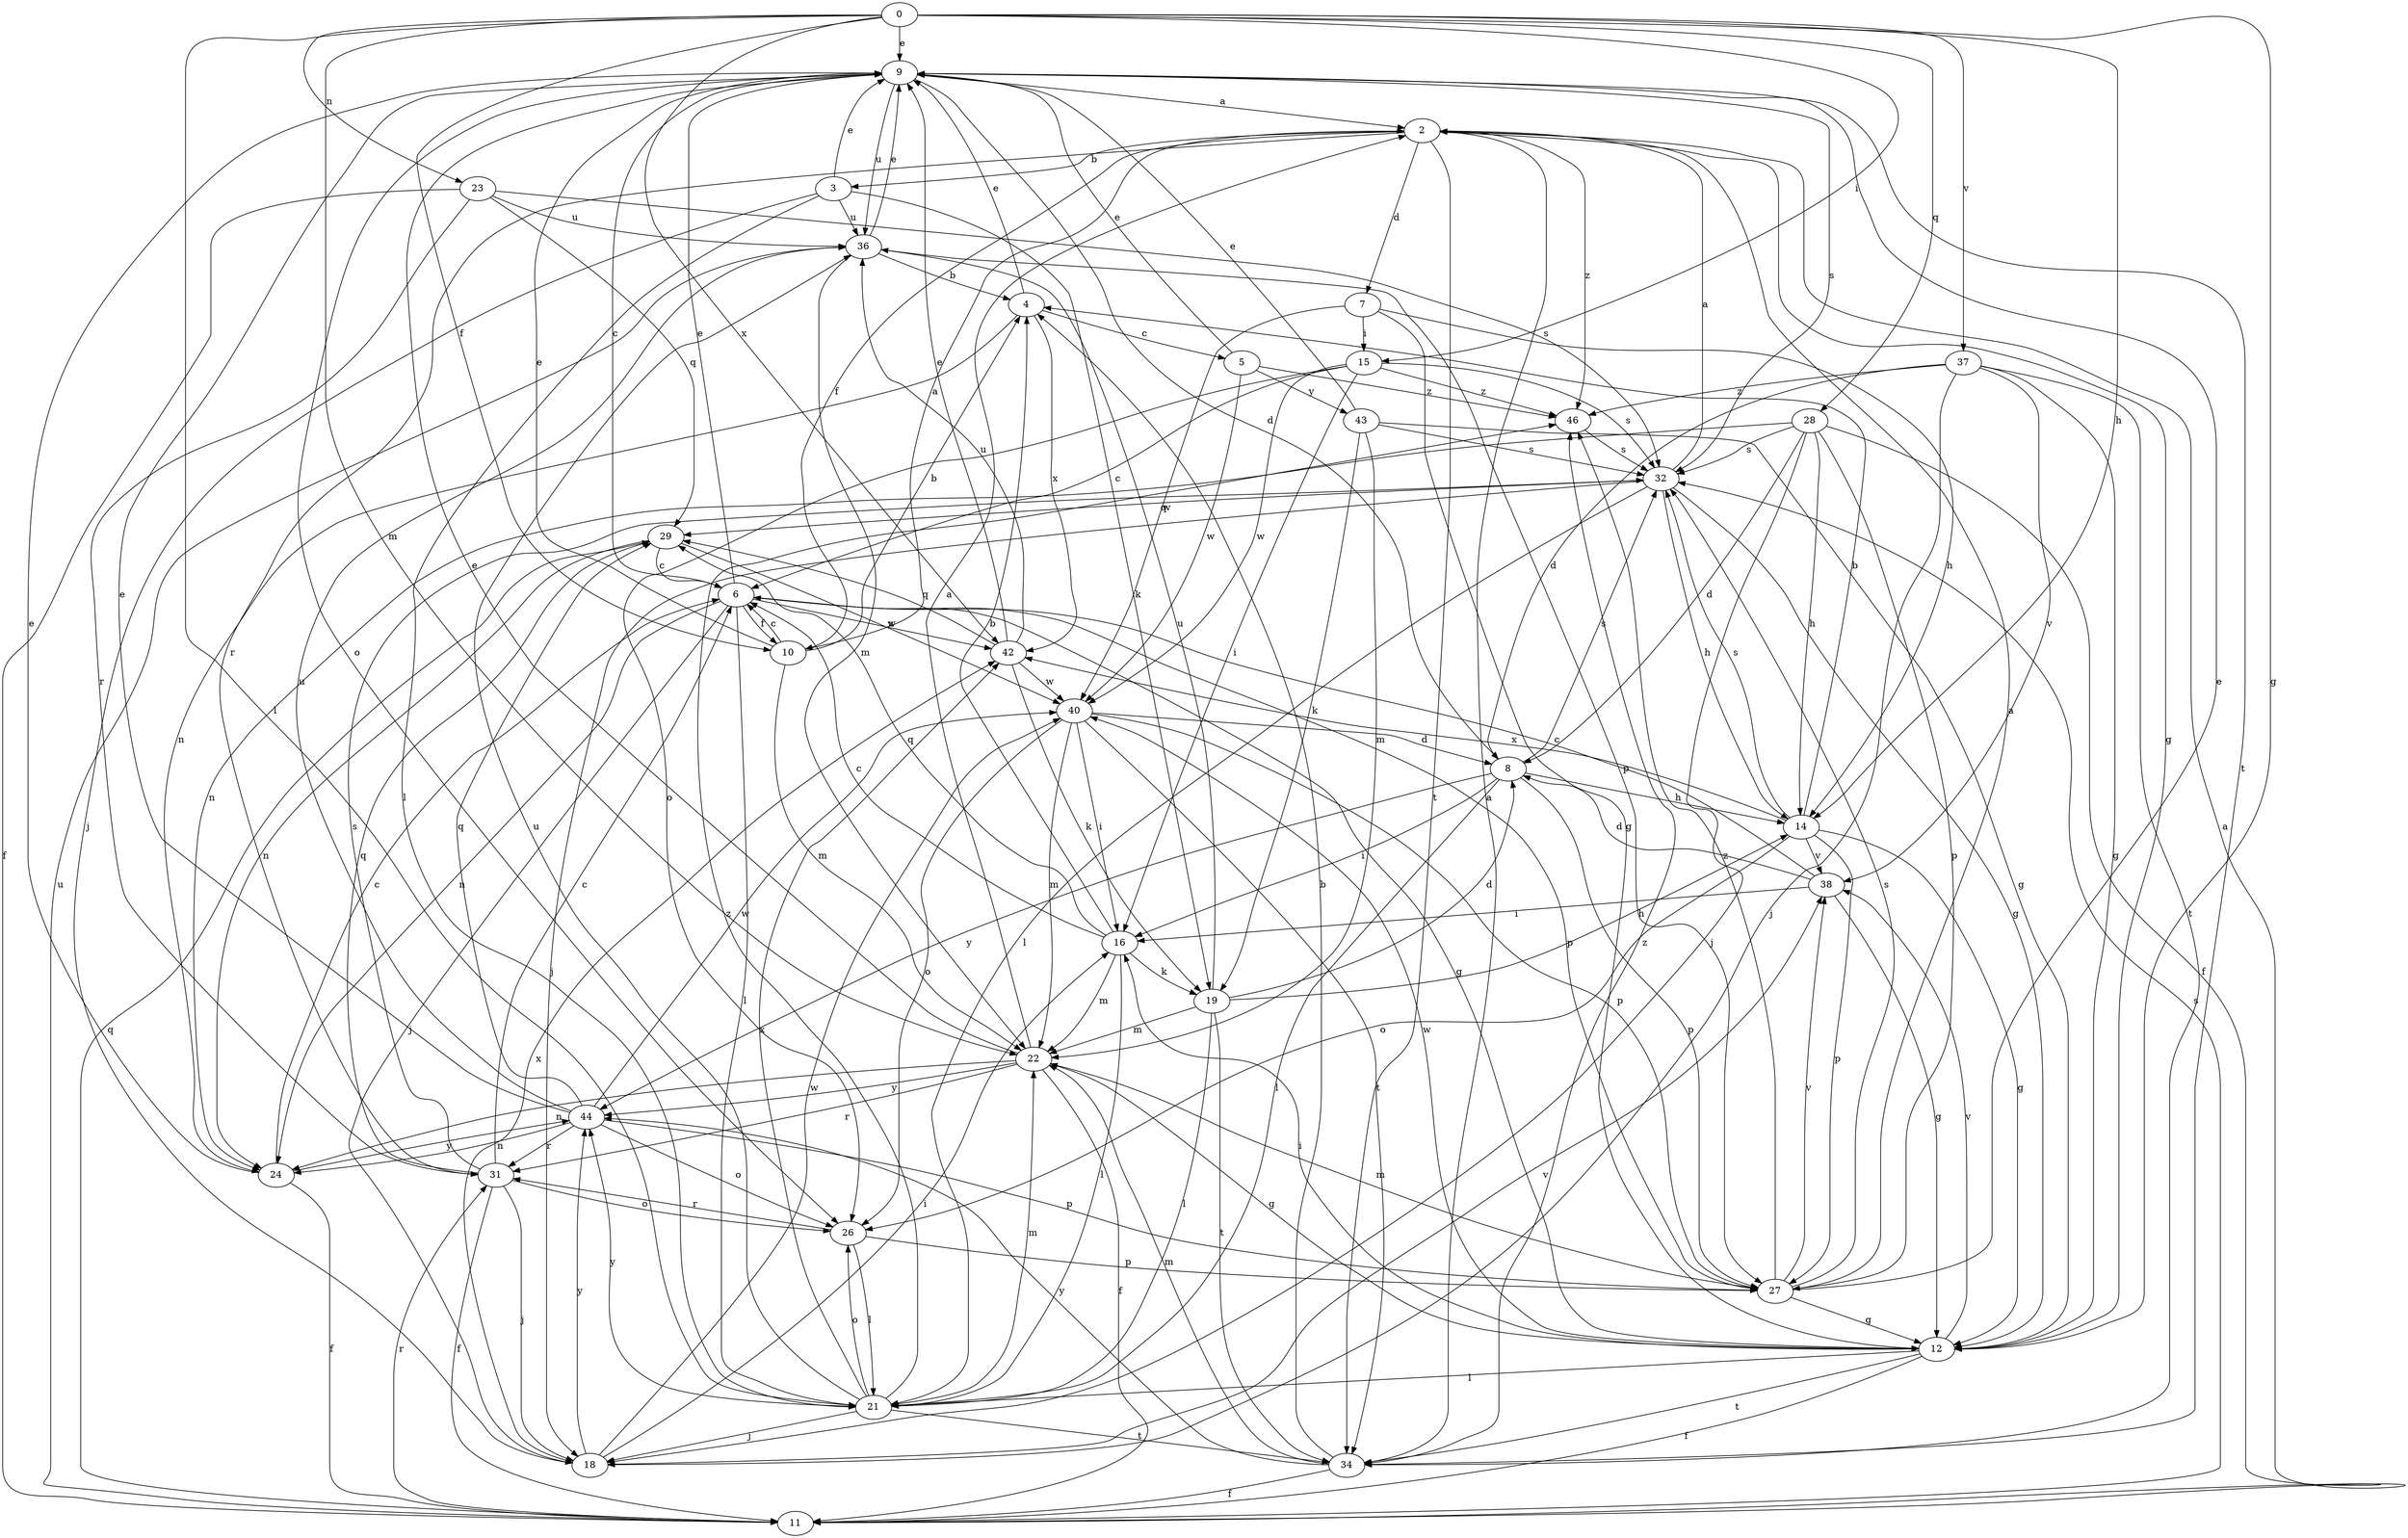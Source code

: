 strict digraph  {
0;
2;
3;
4;
5;
6;
7;
8;
9;
10;
11;
12;
14;
15;
16;
18;
19;
21;
22;
23;
24;
26;
27;
28;
29;
31;
32;
34;
36;
37;
38;
40;
42;
43;
44;
46;
0 -> 9  [label=e];
0 -> 10  [label=f];
0 -> 12  [label=g];
0 -> 14  [label=h];
0 -> 15  [label=i];
0 -> 21  [label=l];
0 -> 22  [label=m];
0 -> 23  [label=n];
0 -> 28  [label=q];
0 -> 37  [label=v];
0 -> 42  [label=x];
2 -> 3  [label=b];
2 -> 7  [label=d];
2 -> 10  [label=f];
2 -> 12  [label=g];
2 -> 31  [label=r];
2 -> 34  [label=t];
2 -> 46  [label=z];
3 -> 9  [label=e];
3 -> 18  [label=j];
3 -> 19  [label=k];
3 -> 21  [label=l];
3 -> 36  [label=u];
4 -> 5  [label=c];
4 -> 9  [label=e];
4 -> 24  [label=n];
4 -> 42  [label=x];
5 -> 9  [label=e];
5 -> 40  [label=w];
5 -> 43  [label=y];
5 -> 46  [label=z];
6 -> 9  [label=e];
6 -> 10  [label=f];
6 -> 12  [label=g];
6 -> 18  [label=j];
6 -> 21  [label=l];
6 -> 24  [label=n];
6 -> 27  [label=p];
6 -> 42  [label=x];
7 -> 12  [label=g];
7 -> 14  [label=h];
7 -> 15  [label=i];
7 -> 40  [label=w];
8 -> 14  [label=h];
8 -> 16  [label=i];
8 -> 21  [label=l];
8 -> 27  [label=p];
8 -> 32  [label=s];
8 -> 44  [label=y];
9 -> 2  [label=a];
9 -> 6  [label=c];
9 -> 8  [label=d];
9 -> 26  [label=o];
9 -> 32  [label=s];
9 -> 34  [label=t];
9 -> 36  [label=u];
10 -> 2  [label=a];
10 -> 4  [label=b];
10 -> 6  [label=c];
10 -> 9  [label=e];
10 -> 22  [label=m];
11 -> 2  [label=a];
11 -> 29  [label=q];
11 -> 31  [label=r];
11 -> 32  [label=s];
11 -> 36  [label=u];
12 -> 11  [label=f];
12 -> 16  [label=i];
12 -> 21  [label=l];
12 -> 34  [label=t];
12 -> 38  [label=v];
12 -> 40  [label=w];
14 -> 4  [label=b];
14 -> 12  [label=g];
14 -> 26  [label=o];
14 -> 27  [label=p];
14 -> 32  [label=s];
14 -> 38  [label=v];
14 -> 42  [label=x];
15 -> 6  [label=c];
15 -> 16  [label=i];
15 -> 26  [label=o];
15 -> 32  [label=s];
15 -> 40  [label=w];
15 -> 46  [label=z];
16 -> 4  [label=b];
16 -> 6  [label=c];
16 -> 19  [label=k];
16 -> 21  [label=l];
16 -> 22  [label=m];
16 -> 29  [label=q];
18 -> 16  [label=i];
18 -> 38  [label=v];
18 -> 40  [label=w];
18 -> 42  [label=x];
18 -> 44  [label=y];
19 -> 8  [label=d];
19 -> 14  [label=h];
19 -> 21  [label=l];
19 -> 22  [label=m];
19 -> 34  [label=t];
19 -> 36  [label=u];
21 -> 18  [label=j];
21 -> 22  [label=m];
21 -> 26  [label=o];
21 -> 34  [label=t];
21 -> 36  [label=u];
21 -> 42  [label=x];
21 -> 44  [label=y];
21 -> 46  [label=z];
22 -> 2  [label=a];
22 -> 9  [label=e];
22 -> 11  [label=f];
22 -> 12  [label=g];
22 -> 24  [label=n];
22 -> 31  [label=r];
22 -> 44  [label=y];
23 -> 11  [label=f];
23 -> 29  [label=q];
23 -> 31  [label=r];
23 -> 32  [label=s];
23 -> 36  [label=u];
24 -> 6  [label=c];
24 -> 9  [label=e];
24 -> 11  [label=f];
24 -> 44  [label=y];
26 -> 21  [label=l];
26 -> 27  [label=p];
26 -> 31  [label=r];
27 -> 2  [label=a];
27 -> 9  [label=e];
27 -> 12  [label=g];
27 -> 22  [label=m];
27 -> 32  [label=s];
27 -> 38  [label=v];
27 -> 46  [label=z];
28 -> 8  [label=d];
28 -> 11  [label=f];
28 -> 14  [label=h];
28 -> 18  [label=j];
28 -> 24  [label=n];
28 -> 27  [label=p];
28 -> 32  [label=s];
29 -> 6  [label=c];
29 -> 24  [label=n];
29 -> 40  [label=w];
31 -> 6  [label=c];
31 -> 11  [label=f];
31 -> 18  [label=j];
31 -> 26  [label=o];
31 -> 29  [label=q];
31 -> 32  [label=s];
32 -> 2  [label=a];
32 -> 12  [label=g];
32 -> 14  [label=h];
32 -> 18  [label=j];
32 -> 21  [label=l];
32 -> 29  [label=q];
34 -> 2  [label=a];
34 -> 4  [label=b];
34 -> 11  [label=f];
34 -> 22  [label=m];
34 -> 44  [label=y];
34 -> 46  [label=z];
36 -> 4  [label=b];
36 -> 9  [label=e];
36 -> 22  [label=m];
36 -> 27  [label=p];
37 -> 8  [label=d];
37 -> 12  [label=g];
37 -> 18  [label=j];
37 -> 34  [label=t];
37 -> 38  [label=v];
37 -> 46  [label=z];
38 -> 6  [label=c];
38 -> 8  [label=d];
38 -> 12  [label=g];
38 -> 16  [label=i];
40 -> 8  [label=d];
40 -> 16  [label=i];
40 -> 22  [label=m];
40 -> 26  [label=o];
40 -> 27  [label=p];
40 -> 34  [label=t];
42 -> 9  [label=e];
42 -> 19  [label=k];
42 -> 29  [label=q];
42 -> 36  [label=u];
42 -> 40  [label=w];
43 -> 9  [label=e];
43 -> 12  [label=g];
43 -> 19  [label=k];
43 -> 22  [label=m];
43 -> 32  [label=s];
44 -> 9  [label=e];
44 -> 24  [label=n];
44 -> 26  [label=o];
44 -> 27  [label=p];
44 -> 29  [label=q];
44 -> 31  [label=r];
44 -> 36  [label=u];
44 -> 40  [label=w];
46 -> 32  [label=s];
}
